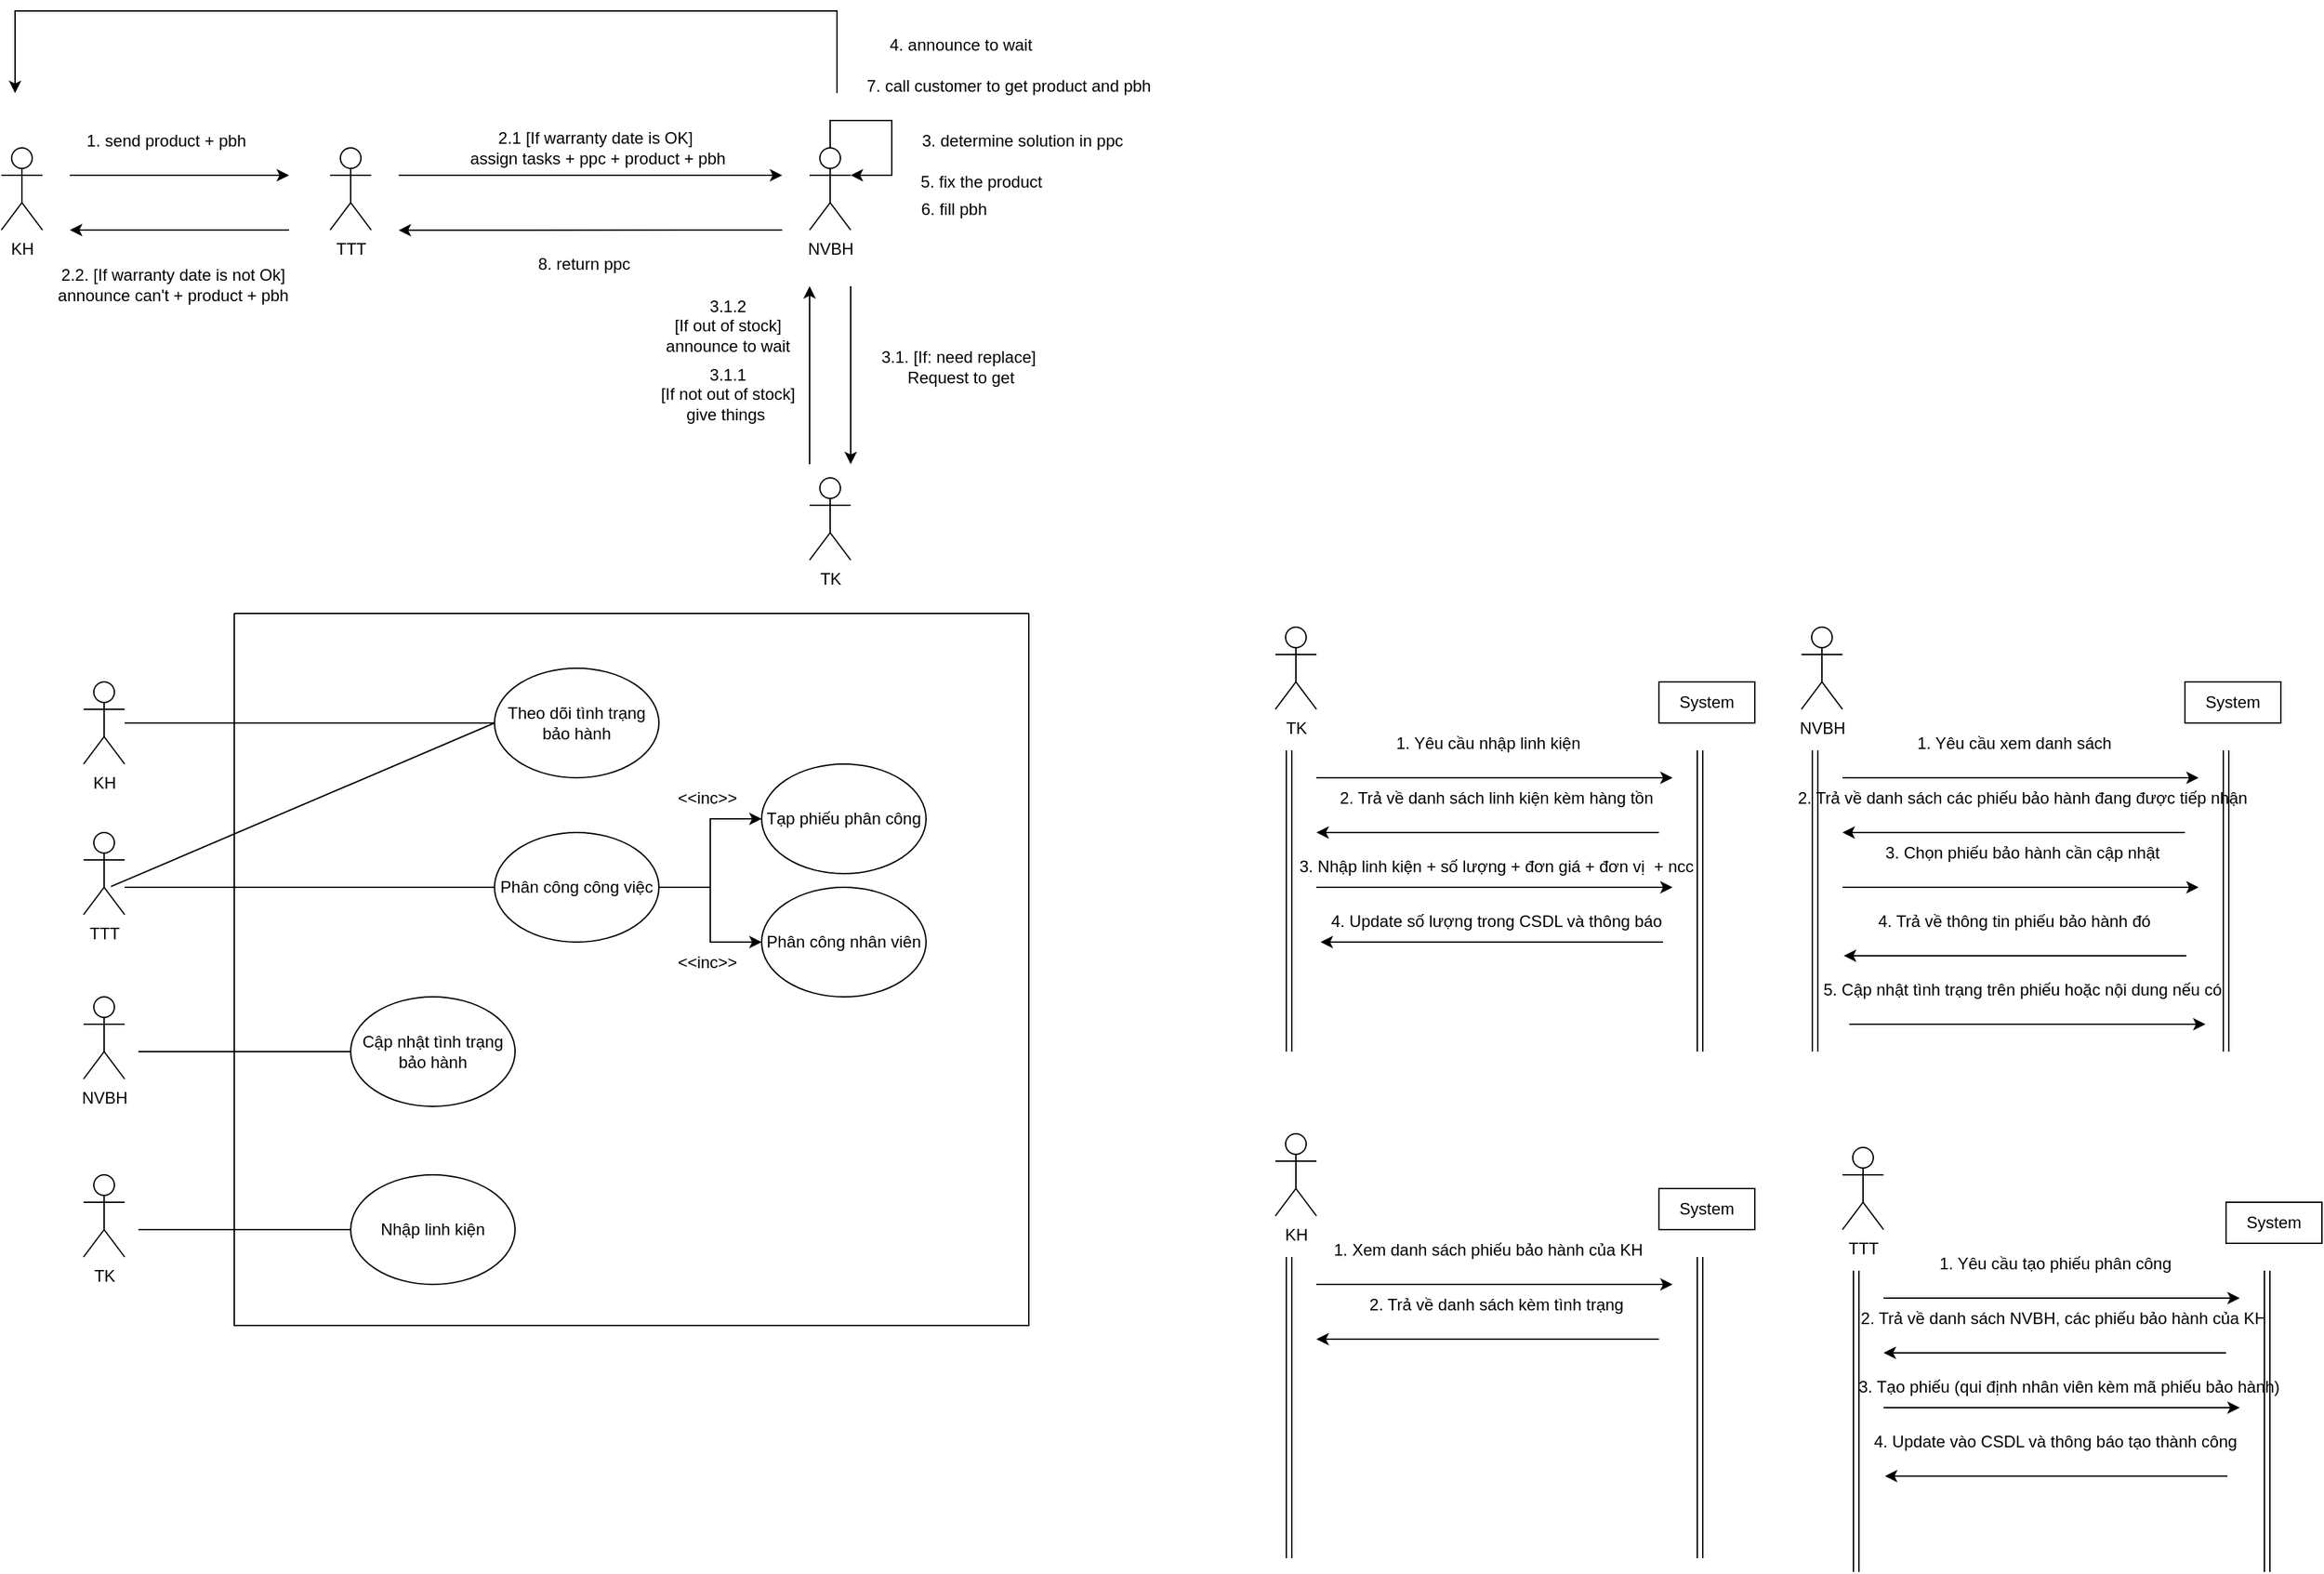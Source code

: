 <mxfile version="25.0.3">
  <diagram name="Page-1" id="VzTibBZk1MZIozRTywZL">
    <mxGraphModel dx="959" dy="386" grid="1" gridSize="10" guides="1" tooltips="1" connect="1" arrows="1" fold="1" page="1" pageScale="1" pageWidth="850" pageHeight="1100" math="0" shadow="0">
      <root>
        <mxCell id="0" />
        <mxCell id="1" parent="0" />
        <mxCell id="tJA-AaJSYgWESljAxQlo-1" value="KH" style="shape=umlActor;verticalLabelPosition=bottom;verticalAlign=top;html=1;outlineConnect=0;" vertex="1" parent="1">
          <mxGeometry x="110" y="140" width="30" height="60" as="geometry" />
        </mxCell>
        <mxCell id="tJA-AaJSYgWESljAxQlo-2" value="TTT" style="shape=umlActor;verticalLabelPosition=bottom;verticalAlign=top;html=1;outlineConnect=0;" vertex="1" parent="1">
          <mxGeometry x="350" y="140" width="30" height="60" as="geometry" />
        </mxCell>
        <mxCell id="tJA-AaJSYgWESljAxQlo-5" value="NVBH" style="shape=umlActor;verticalLabelPosition=bottom;verticalAlign=top;html=1;outlineConnect=0;" vertex="1" parent="1">
          <mxGeometry x="700" y="140" width="30" height="60" as="geometry" />
        </mxCell>
        <mxCell id="tJA-AaJSYgWESljAxQlo-8" value="TK" style="shape=umlActor;verticalLabelPosition=bottom;verticalAlign=top;html=1;outlineConnect=0;" vertex="1" parent="1">
          <mxGeometry x="700" y="381" width="30" height="60" as="geometry" />
        </mxCell>
        <mxCell id="tJA-AaJSYgWESljAxQlo-9" value="" style="endArrow=classic;html=1;rounded=0;" edge="1" parent="1">
          <mxGeometry width="50" height="50" relative="1" as="geometry">
            <mxPoint x="160" y="160" as="sourcePoint" />
            <mxPoint x="320" y="160" as="targetPoint" />
          </mxGeometry>
        </mxCell>
        <mxCell id="tJA-AaJSYgWESljAxQlo-10" value="" style="endArrow=classic;html=1;rounded=0;" edge="1" parent="1">
          <mxGeometry width="50" height="50" relative="1" as="geometry">
            <mxPoint x="400" y="160" as="sourcePoint" />
            <mxPoint x="680" y="160" as="targetPoint" />
          </mxGeometry>
        </mxCell>
        <mxCell id="tJA-AaJSYgWESljAxQlo-11" value="" style="endArrow=classic;html=1;rounded=0;" edge="1" parent="1">
          <mxGeometry width="50" height="50" relative="1" as="geometry">
            <mxPoint x="320" y="200" as="sourcePoint" />
            <mxPoint x="160" y="200" as="targetPoint" />
          </mxGeometry>
        </mxCell>
        <mxCell id="tJA-AaJSYgWESljAxQlo-12" value="" style="endArrow=classic;html=1;rounded=0;" edge="1" parent="1">
          <mxGeometry width="50" height="50" relative="1" as="geometry">
            <mxPoint x="680" y="200" as="sourcePoint" />
            <mxPoint x="400" y="200.17" as="targetPoint" />
          </mxGeometry>
        </mxCell>
        <mxCell id="tJA-AaJSYgWESljAxQlo-13" value="" style="endArrow=classic;html=1;rounded=0;" edge="1" parent="1">
          <mxGeometry width="50" height="50" relative="1" as="geometry">
            <mxPoint x="730" y="241" as="sourcePoint" />
            <mxPoint x="730" y="371" as="targetPoint" />
          </mxGeometry>
        </mxCell>
        <mxCell id="tJA-AaJSYgWESljAxQlo-14" value="" style="endArrow=classic;html=1;rounded=0;" edge="1" parent="1">
          <mxGeometry width="50" height="50" relative="1" as="geometry">
            <mxPoint x="700" y="371" as="sourcePoint" />
            <mxPoint x="700" y="241" as="targetPoint" />
          </mxGeometry>
        </mxCell>
        <mxCell id="tJA-AaJSYgWESljAxQlo-15" value="1. send product + pbh" style="text;html=1;align=center;verticalAlign=middle;resizable=0;points=[];autosize=1;strokeColor=none;fillColor=none;" vertex="1" parent="1">
          <mxGeometry x="160" y="120" width="140" height="30" as="geometry" />
        </mxCell>
        <mxCell id="tJA-AaJSYgWESljAxQlo-17" value="2.1 [If warranty date is OK]&amp;nbsp;&lt;div&gt;assign tasks + ppc + product + pbh&lt;/div&gt;" style="text;html=1;align=center;verticalAlign=middle;resizable=0;points=[];autosize=1;strokeColor=none;fillColor=none;" vertex="1" parent="1">
          <mxGeometry x="440" y="120" width="210" height="40" as="geometry" />
        </mxCell>
        <mxCell id="tJA-AaJSYgWESljAxQlo-18" value="2.2. [If warranty date is not Ok]&lt;div&gt;announce can&#39;t + product + pbh&lt;/div&gt;" style="text;html=1;align=center;verticalAlign=middle;resizable=0;points=[];autosize=1;strokeColor=none;fillColor=none;" vertex="1" parent="1">
          <mxGeometry x="140" y="220" width="190" height="40" as="geometry" />
        </mxCell>
        <mxCell id="tJA-AaJSYgWESljAxQlo-19" value="3. determine solution in ppc" style="text;html=1;align=center;verticalAlign=middle;resizable=0;points=[];autosize=1;strokeColor=none;fillColor=none;" vertex="1" parent="1">
          <mxGeometry x="770" y="120" width="170" height="30" as="geometry" />
        </mxCell>
        <mxCell id="tJA-AaJSYgWESljAxQlo-20" value="" style="endArrow=classic;html=1;rounded=0;entryX=1;entryY=0.333;entryDx=0;entryDy=0;entryPerimeter=0;exitX=0.5;exitY=0;exitDx=0;exitDy=0;exitPerimeter=0;" edge="1" parent="1" source="tJA-AaJSYgWESljAxQlo-5" target="tJA-AaJSYgWESljAxQlo-5">
          <mxGeometry width="50" height="50" relative="1" as="geometry">
            <mxPoint x="720" y="120" as="sourcePoint" />
            <mxPoint x="760" y="180" as="targetPoint" />
            <Array as="points">
              <mxPoint x="715" y="120" />
              <mxPoint x="760" y="120" />
              <mxPoint x="760" y="160" />
            </Array>
          </mxGeometry>
        </mxCell>
        <mxCell id="tJA-AaJSYgWESljAxQlo-21" value="&lt;div&gt;3.1. [If: need replace]&amp;nbsp;&lt;div&gt;Request to get&lt;/div&gt;&lt;/div&gt;" style="text;html=1;align=center;verticalAlign=middle;resizable=0;points=[];autosize=1;strokeColor=none;fillColor=none;" vertex="1" parent="1">
          <mxGeometry x="740" y="280" width="140" height="40" as="geometry" />
        </mxCell>
        <mxCell id="tJA-AaJSYgWESljAxQlo-23" value="&lt;div&gt;3.1.1&lt;/div&gt;&lt;div&gt;[If not out of stock]&lt;br&gt;&lt;div&gt;&lt;div&gt;give things&amp;nbsp;&lt;/div&gt;&lt;/div&gt;&lt;/div&gt;" style="text;html=1;align=center;verticalAlign=middle;resizable=0;points=[];autosize=1;strokeColor=none;fillColor=none;" vertex="1" parent="1">
          <mxGeometry x="580" y="290" width="120" height="60" as="geometry" />
        </mxCell>
        <mxCell id="tJA-AaJSYgWESljAxQlo-24" value="3.1.2&lt;br&gt;&lt;div&gt;[If out of stock]&lt;/div&gt;&lt;div&gt;announce to wait&lt;/div&gt;" style="text;html=1;align=center;verticalAlign=middle;resizable=0;points=[];autosize=1;strokeColor=none;fillColor=none;" vertex="1" parent="1">
          <mxGeometry x="585" y="240" width="110" height="60" as="geometry" />
        </mxCell>
        <mxCell id="tJA-AaJSYgWESljAxQlo-29" value="" style="endArrow=classic;html=1;rounded=0;" edge="1" parent="1">
          <mxGeometry width="50" height="50" relative="1" as="geometry">
            <mxPoint x="720" y="100" as="sourcePoint" />
            <mxPoint x="120" y="100" as="targetPoint" />
            <Array as="points">
              <mxPoint x="720" y="40" />
              <mxPoint x="420" y="40" />
              <mxPoint x="120" y="40" />
            </Array>
          </mxGeometry>
        </mxCell>
        <mxCell id="tJA-AaJSYgWESljAxQlo-30" value="4. announce to wait" style="text;html=1;align=center;verticalAlign=middle;resizable=0;points=[];autosize=1;strokeColor=none;fillColor=none;" vertex="1" parent="1">
          <mxGeometry x="745" y="50" width="130" height="30" as="geometry" />
        </mxCell>
        <mxCell id="tJA-AaJSYgWESljAxQlo-31" value="5. fix the product" style="text;html=1;align=center;verticalAlign=middle;resizable=0;points=[];autosize=1;strokeColor=none;fillColor=none;" vertex="1" parent="1">
          <mxGeometry x="770" y="150" width="110" height="30" as="geometry" />
        </mxCell>
        <mxCell id="tJA-AaJSYgWESljAxQlo-32" value="6. fill pbh" style="text;html=1;align=center;verticalAlign=middle;resizable=0;points=[];autosize=1;strokeColor=none;fillColor=none;" vertex="1" parent="1">
          <mxGeometry x="770" y="170" width="70" height="30" as="geometry" />
        </mxCell>
        <mxCell id="tJA-AaJSYgWESljAxQlo-33" value="7. call customer to get product and pbh" style="text;html=1;align=center;verticalAlign=middle;resizable=0;points=[];autosize=1;strokeColor=none;fillColor=none;" vertex="1" parent="1">
          <mxGeometry x="730" y="80" width="230" height="30" as="geometry" />
        </mxCell>
        <mxCell id="tJA-AaJSYgWESljAxQlo-34" value="8. return ppc" style="text;html=1;align=center;verticalAlign=middle;resizable=0;points=[];autosize=1;strokeColor=none;fillColor=none;" vertex="1" parent="1">
          <mxGeometry x="490" y="210" width="90" height="30" as="geometry" />
        </mxCell>
        <mxCell id="tJA-AaJSYgWESljAxQlo-38" value="KH" style="shape=umlActor;verticalLabelPosition=bottom;verticalAlign=top;html=1;outlineConnect=0;" vertex="1" parent="1">
          <mxGeometry x="170" y="530" width="30" height="60" as="geometry" />
        </mxCell>
        <mxCell id="tJA-AaJSYgWESljAxQlo-39" value="TTT" style="shape=umlActor;verticalLabelPosition=bottom;verticalAlign=top;html=1;outlineConnect=0;" vertex="1" parent="1">
          <mxGeometry x="170" y="640" width="30" height="60" as="geometry" />
        </mxCell>
        <mxCell id="tJA-AaJSYgWESljAxQlo-41" value="NVBH" style="shape=umlActor;verticalLabelPosition=bottom;verticalAlign=top;html=1;outlineConnect=0;" vertex="1" parent="1">
          <mxGeometry x="170" y="760" width="30" height="60" as="geometry" />
        </mxCell>
        <mxCell id="tJA-AaJSYgWESljAxQlo-42" value="TK" style="shape=umlActor;verticalLabelPosition=bottom;verticalAlign=top;html=1;outlineConnect=0;" vertex="1" parent="1">
          <mxGeometry x="170" y="890" width="30" height="60" as="geometry" />
        </mxCell>
        <mxCell id="tJA-AaJSYgWESljAxQlo-49" value="" style="swimlane;startSize=0;" vertex="1" parent="1">
          <mxGeometry x="280" y="480" width="580" height="520" as="geometry" />
        </mxCell>
        <mxCell id="tJA-AaJSYgWESljAxQlo-50" value="Theo dõi tình trạng bảo hành" style="ellipse;whiteSpace=wrap;html=1;" vertex="1" parent="tJA-AaJSYgWESljAxQlo-49">
          <mxGeometry x="190" y="40" width="120" height="80" as="geometry" />
        </mxCell>
        <mxCell id="tJA-AaJSYgWESljAxQlo-56" style="edgeStyle=orthogonalEdgeStyle;rounded=0;orthogonalLoop=1;jettySize=auto;html=1;entryX=0;entryY=0.5;entryDx=0;entryDy=0;" edge="1" parent="tJA-AaJSYgWESljAxQlo-49" source="tJA-AaJSYgWESljAxQlo-51" target="tJA-AaJSYgWESljAxQlo-52">
          <mxGeometry relative="1" as="geometry" />
        </mxCell>
        <mxCell id="tJA-AaJSYgWESljAxQlo-57" style="edgeStyle=orthogonalEdgeStyle;rounded=0;orthogonalLoop=1;jettySize=auto;html=1;entryX=0;entryY=0.5;entryDx=0;entryDy=0;" edge="1" parent="tJA-AaJSYgWESljAxQlo-49" source="tJA-AaJSYgWESljAxQlo-51" target="tJA-AaJSYgWESljAxQlo-53">
          <mxGeometry relative="1" as="geometry" />
        </mxCell>
        <mxCell id="tJA-AaJSYgWESljAxQlo-51" value="Phân công công việc" style="ellipse;whiteSpace=wrap;html=1;" vertex="1" parent="tJA-AaJSYgWESljAxQlo-49">
          <mxGeometry x="190" y="160" width="120" height="80" as="geometry" />
        </mxCell>
        <mxCell id="tJA-AaJSYgWESljAxQlo-52" value="Tạp phiếu phân công" style="ellipse;whiteSpace=wrap;html=1;" vertex="1" parent="tJA-AaJSYgWESljAxQlo-49">
          <mxGeometry x="385" y="110" width="120" height="80" as="geometry" />
        </mxCell>
        <mxCell id="tJA-AaJSYgWESljAxQlo-53" value="Phân công nhân viên" style="ellipse;whiteSpace=wrap;html=1;" vertex="1" parent="tJA-AaJSYgWESljAxQlo-49">
          <mxGeometry x="385" y="200" width="120" height="80" as="geometry" />
        </mxCell>
        <mxCell id="tJA-AaJSYgWESljAxQlo-54" value="Cập nhật tình trạng bảo hành" style="ellipse;whiteSpace=wrap;html=1;" vertex="1" parent="tJA-AaJSYgWESljAxQlo-49">
          <mxGeometry x="85" y="280" width="120" height="80" as="geometry" />
        </mxCell>
        <mxCell id="tJA-AaJSYgWESljAxQlo-55" value="Nhập linh kiện" style="ellipse;whiteSpace=wrap;html=1;" vertex="1" parent="tJA-AaJSYgWESljAxQlo-49">
          <mxGeometry x="85" y="410" width="120" height="80" as="geometry" />
        </mxCell>
        <mxCell id="tJA-AaJSYgWESljAxQlo-60" value="&amp;lt;&amp;lt;inc&amp;gt;&amp;gt;" style="text;html=1;align=center;verticalAlign=middle;resizable=0;points=[];autosize=1;strokeColor=none;fillColor=none;" vertex="1" parent="tJA-AaJSYgWESljAxQlo-49">
          <mxGeometry x="310" y="120" width="70" height="30" as="geometry" />
        </mxCell>
        <mxCell id="tJA-AaJSYgWESljAxQlo-61" value="&amp;lt;&amp;lt;inc&amp;gt;&amp;gt;" style="text;html=1;align=center;verticalAlign=middle;resizable=0;points=[];autosize=1;strokeColor=none;fillColor=none;" vertex="1" parent="tJA-AaJSYgWESljAxQlo-49">
          <mxGeometry x="310" y="240" width="70" height="30" as="geometry" />
        </mxCell>
        <mxCell id="tJA-AaJSYgWESljAxQlo-64" value="" style="endArrow=none;html=1;rounded=0;entryX=0;entryY=0.5;entryDx=0;entryDy=0;" edge="1" parent="tJA-AaJSYgWESljAxQlo-49" target="tJA-AaJSYgWESljAxQlo-50">
          <mxGeometry width="50" height="50" relative="1" as="geometry">
            <mxPoint x="-90" y="199.47" as="sourcePoint" />
            <mxPoint x="180" y="199.47" as="targetPoint" />
          </mxGeometry>
        </mxCell>
        <mxCell id="tJA-AaJSYgWESljAxQlo-63" value="" style="endArrow=none;html=1;rounded=0;entryX=0;entryY=0.5;entryDx=0;entryDy=0;" edge="1" parent="1" source="tJA-AaJSYgWESljAxQlo-38" target="tJA-AaJSYgWESljAxQlo-50">
          <mxGeometry width="50" height="50" relative="1" as="geometry">
            <mxPoint x="640" y="750" as="sourcePoint" />
            <mxPoint x="690" y="700" as="targetPoint" />
          </mxGeometry>
        </mxCell>
        <mxCell id="tJA-AaJSYgWESljAxQlo-65" value="" style="endArrow=none;html=1;rounded=0;entryX=0;entryY=0.5;entryDx=0;entryDy=0;" edge="1" parent="1" target="tJA-AaJSYgWESljAxQlo-51">
          <mxGeometry width="50" height="50" relative="1" as="geometry">
            <mxPoint x="200" y="680" as="sourcePoint" />
            <mxPoint x="480" y="570" as="targetPoint" />
          </mxGeometry>
        </mxCell>
        <mxCell id="tJA-AaJSYgWESljAxQlo-66" value="" style="endArrow=none;html=1;rounded=0;entryX=0;entryY=0.5;entryDx=0;entryDy=0;" edge="1" parent="1" target="tJA-AaJSYgWESljAxQlo-54">
          <mxGeometry width="50" height="50" relative="1" as="geometry">
            <mxPoint x="210" y="800" as="sourcePoint" />
            <mxPoint x="480" y="690" as="targetPoint" />
          </mxGeometry>
        </mxCell>
        <mxCell id="tJA-AaJSYgWESljAxQlo-67" value="" style="endArrow=none;html=1;rounded=0;entryX=0;entryY=0.5;entryDx=0;entryDy=0;" edge="1" parent="1" target="tJA-AaJSYgWESljAxQlo-55">
          <mxGeometry width="50" height="50" relative="1" as="geometry">
            <mxPoint x="210" y="930" as="sourcePoint" />
            <mxPoint x="375" y="810" as="targetPoint" />
          </mxGeometry>
        </mxCell>
        <mxCell id="tJA-AaJSYgWESljAxQlo-68" value="TK" style="shape=umlActor;verticalLabelPosition=bottom;verticalAlign=top;html=1;outlineConnect=0;" vertex="1" parent="1">
          <mxGeometry x="1040" y="490" width="30" height="60" as="geometry" />
        </mxCell>
        <mxCell id="tJA-AaJSYgWESljAxQlo-69" value="" style="shape=link;html=1;rounded=0;" edge="1" parent="1">
          <mxGeometry width="100" relative="1" as="geometry">
            <mxPoint x="1050" y="800" as="sourcePoint" />
            <mxPoint x="1050" y="580" as="targetPoint" />
          </mxGeometry>
        </mxCell>
        <mxCell id="tJA-AaJSYgWESljAxQlo-70" value="" style="shape=link;html=1;rounded=0;" edge="1" parent="1">
          <mxGeometry width="100" relative="1" as="geometry">
            <mxPoint x="1350" y="800" as="sourcePoint" />
            <mxPoint x="1350" y="580" as="targetPoint" />
          </mxGeometry>
        </mxCell>
        <mxCell id="tJA-AaJSYgWESljAxQlo-71" value="System" style="rounded=0;whiteSpace=wrap;html=1;" vertex="1" parent="1">
          <mxGeometry x="1320" y="530" width="70" height="30" as="geometry" />
        </mxCell>
        <mxCell id="tJA-AaJSYgWESljAxQlo-72" value="" style="endArrow=classic;html=1;rounded=0;" edge="1" parent="1">
          <mxGeometry width="50" height="50" relative="1" as="geometry">
            <mxPoint x="1070" y="600" as="sourcePoint" />
            <mxPoint x="1330" y="600" as="targetPoint" />
          </mxGeometry>
        </mxCell>
        <mxCell id="tJA-AaJSYgWESljAxQlo-73" value="1. Yêu cầu nhập linh kiện" style="text;html=1;align=center;verticalAlign=middle;resizable=0;points=[];autosize=1;strokeColor=none;fillColor=none;" vertex="1" parent="1">
          <mxGeometry x="1115" y="560" width="160" height="30" as="geometry" />
        </mxCell>
        <mxCell id="tJA-AaJSYgWESljAxQlo-74" value="" style="endArrow=classic;html=1;rounded=0;" edge="1" parent="1">
          <mxGeometry width="50" height="50" relative="1" as="geometry">
            <mxPoint x="1320" y="640" as="sourcePoint" />
            <mxPoint x="1070" y="640" as="targetPoint" />
          </mxGeometry>
        </mxCell>
        <mxCell id="tJA-AaJSYgWESljAxQlo-75" value="2. Trả về danh sách linh kiện kèm hàng tồn" style="text;html=1;align=center;verticalAlign=middle;resizable=0;points=[];autosize=1;strokeColor=none;fillColor=none;" vertex="1" parent="1">
          <mxGeometry x="1076" y="600" width="250" height="30" as="geometry" />
        </mxCell>
        <mxCell id="tJA-AaJSYgWESljAxQlo-76" value="" style="endArrow=classic;html=1;rounded=0;" edge="1" parent="1">
          <mxGeometry width="50" height="50" relative="1" as="geometry">
            <mxPoint x="1070" y="680" as="sourcePoint" />
            <mxPoint x="1330" y="680" as="targetPoint" />
          </mxGeometry>
        </mxCell>
        <mxCell id="tJA-AaJSYgWESljAxQlo-77" value="3. Nhập linh kiện + số lượng + đơn giá + đơn vị&amp;nbsp; + ncc" style="text;html=1;align=center;verticalAlign=middle;resizable=0;points=[];autosize=1;strokeColor=none;fillColor=none;" vertex="1" parent="1">
          <mxGeometry x="1046" y="650" width="310" height="30" as="geometry" />
        </mxCell>
        <mxCell id="tJA-AaJSYgWESljAxQlo-82" value="" style="endArrow=classic;html=1;rounded=0;" edge="1" parent="1">
          <mxGeometry width="50" height="50" relative="1" as="geometry">
            <mxPoint x="1323" y="720" as="sourcePoint" />
            <mxPoint x="1073" y="720" as="targetPoint" />
          </mxGeometry>
        </mxCell>
        <mxCell id="tJA-AaJSYgWESljAxQlo-83" value="4. Update số lượng trong CSDL và thông báo" style="text;html=1;align=center;verticalAlign=middle;resizable=0;points=[];autosize=1;strokeColor=none;fillColor=none;" vertex="1" parent="1">
          <mxGeometry x="1066" y="690" width="270" height="30" as="geometry" />
        </mxCell>
        <mxCell id="tJA-AaJSYgWESljAxQlo-84" value="NVBH" style="shape=umlActor;verticalLabelPosition=bottom;verticalAlign=top;html=1;outlineConnect=0;" vertex="1" parent="1">
          <mxGeometry x="1424" y="490" width="30" height="60" as="geometry" />
        </mxCell>
        <mxCell id="tJA-AaJSYgWESljAxQlo-85" value="" style="shape=link;html=1;rounded=0;" edge="1" parent="1">
          <mxGeometry width="100" relative="1" as="geometry">
            <mxPoint x="1434" y="800" as="sourcePoint" />
            <mxPoint x="1434" y="580" as="targetPoint" />
          </mxGeometry>
        </mxCell>
        <mxCell id="tJA-AaJSYgWESljAxQlo-86" value="" style="shape=link;html=1;rounded=0;" edge="1" parent="1">
          <mxGeometry width="100" relative="1" as="geometry">
            <mxPoint x="1734" y="800" as="sourcePoint" />
            <mxPoint x="1734" y="580" as="targetPoint" />
          </mxGeometry>
        </mxCell>
        <mxCell id="tJA-AaJSYgWESljAxQlo-87" value="System" style="rounded=0;whiteSpace=wrap;html=1;" vertex="1" parent="1">
          <mxGeometry x="1704" y="530" width="70" height="30" as="geometry" />
        </mxCell>
        <mxCell id="tJA-AaJSYgWESljAxQlo-88" value="" style="endArrow=classic;html=1;rounded=0;" edge="1" parent="1">
          <mxGeometry width="50" height="50" relative="1" as="geometry">
            <mxPoint x="1454" y="600" as="sourcePoint" />
            <mxPoint x="1714" y="600" as="targetPoint" />
          </mxGeometry>
        </mxCell>
        <mxCell id="tJA-AaJSYgWESljAxQlo-89" value="1. Yêu cầu xem danh sách" style="text;html=1;align=center;verticalAlign=middle;resizable=0;points=[];autosize=1;strokeColor=none;fillColor=none;" vertex="1" parent="1">
          <mxGeometry x="1494" y="560" width="170" height="30" as="geometry" />
        </mxCell>
        <mxCell id="tJA-AaJSYgWESljAxQlo-90" value="" style="endArrow=classic;html=1;rounded=0;" edge="1" parent="1">
          <mxGeometry width="50" height="50" relative="1" as="geometry">
            <mxPoint x="1704" y="640" as="sourcePoint" />
            <mxPoint x="1454" y="640" as="targetPoint" />
          </mxGeometry>
        </mxCell>
        <mxCell id="tJA-AaJSYgWESljAxQlo-91" value="2. Trả về danh sách các phiếu bảo hành đang được tiếp nhận" style="text;html=1;align=center;verticalAlign=middle;resizable=0;points=[];autosize=1;strokeColor=none;fillColor=none;" vertex="1" parent="1">
          <mxGeometry x="1410" y="600" width="350" height="30" as="geometry" />
        </mxCell>
        <mxCell id="tJA-AaJSYgWESljAxQlo-92" value="" style="endArrow=classic;html=1;rounded=0;" edge="1" parent="1">
          <mxGeometry width="50" height="50" relative="1" as="geometry">
            <mxPoint x="1454" y="680" as="sourcePoint" />
            <mxPoint x="1714" y="680" as="targetPoint" />
          </mxGeometry>
        </mxCell>
        <mxCell id="tJA-AaJSYgWESljAxQlo-93" value="3. Chọn phiếu bảo hành cần cập nhật" style="text;html=1;align=center;verticalAlign=middle;resizable=0;points=[];autosize=1;strokeColor=none;fillColor=none;" vertex="1" parent="1">
          <mxGeometry x="1475" y="640" width="220" height="30" as="geometry" />
        </mxCell>
        <mxCell id="tJA-AaJSYgWESljAxQlo-94" value="" style="endArrow=classic;html=1;rounded=0;" edge="1" parent="1">
          <mxGeometry width="50" height="50" relative="1" as="geometry">
            <mxPoint x="1705" y="730" as="sourcePoint" />
            <mxPoint x="1455" y="730" as="targetPoint" />
          </mxGeometry>
        </mxCell>
        <mxCell id="tJA-AaJSYgWESljAxQlo-95" value="4. Trả về thông tin phiếu bảo hành đó" style="text;html=1;align=center;verticalAlign=middle;resizable=0;points=[];autosize=1;strokeColor=none;fillColor=none;" vertex="1" parent="1">
          <mxGeometry x="1469" y="690" width="220" height="30" as="geometry" />
        </mxCell>
        <mxCell id="tJA-AaJSYgWESljAxQlo-102" value="" style="endArrow=classic;html=1;rounded=0;" edge="1" parent="1">
          <mxGeometry width="50" height="50" relative="1" as="geometry">
            <mxPoint x="1459" y="780" as="sourcePoint" />
            <mxPoint x="1719" y="780" as="targetPoint" />
          </mxGeometry>
        </mxCell>
        <mxCell id="tJA-AaJSYgWESljAxQlo-103" value="5. Cập nhật tình trạng trên phiếu hoặc nội dung nếu có" style="text;html=1;align=center;verticalAlign=middle;resizable=0;points=[];autosize=1;strokeColor=none;fillColor=none;" vertex="1" parent="1">
          <mxGeometry x="1430" y="740" width="310" height="30" as="geometry" />
        </mxCell>
        <mxCell id="tJA-AaJSYgWESljAxQlo-130" value="KH" style="shape=umlActor;verticalLabelPosition=bottom;verticalAlign=top;html=1;outlineConnect=0;" vertex="1" parent="1">
          <mxGeometry x="1040" y="860" width="30" height="60" as="geometry" />
        </mxCell>
        <mxCell id="tJA-AaJSYgWESljAxQlo-131" value="" style="shape=link;html=1;rounded=0;" edge="1" parent="1">
          <mxGeometry width="100" relative="1" as="geometry">
            <mxPoint x="1050" y="1170" as="sourcePoint" />
            <mxPoint x="1050" y="950" as="targetPoint" />
          </mxGeometry>
        </mxCell>
        <mxCell id="tJA-AaJSYgWESljAxQlo-132" value="" style="shape=link;html=1;rounded=0;" edge="1" parent="1">
          <mxGeometry width="100" relative="1" as="geometry">
            <mxPoint x="1350" y="1170" as="sourcePoint" />
            <mxPoint x="1350" y="950" as="targetPoint" />
          </mxGeometry>
        </mxCell>
        <mxCell id="tJA-AaJSYgWESljAxQlo-133" value="System" style="rounded=0;whiteSpace=wrap;html=1;" vertex="1" parent="1">
          <mxGeometry x="1320" y="900" width="70" height="30" as="geometry" />
        </mxCell>
        <mxCell id="tJA-AaJSYgWESljAxQlo-134" value="" style="endArrow=classic;html=1;rounded=0;" edge="1" parent="1">
          <mxGeometry width="50" height="50" relative="1" as="geometry">
            <mxPoint x="1070" y="970" as="sourcePoint" />
            <mxPoint x="1330" y="970" as="targetPoint" />
          </mxGeometry>
        </mxCell>
        <mxCell id="tJA-AaJSYgWESljAxQlo-135" value="1. Xem danh sách phiếu bảo hành của KH" style="text;html=1;align=center;verticalAlign=middle;resizable=0;points=[];autosize=1;strokeColor=none;fillColor=none;" vertex="1" parent="1">
          <mxGeometry x="1070" y="930" width="250" height="30" as="geometry" />
        </mxCell>
        <mxCell id="tJA-AaJSYgWESljAxQlo-136" value="" style="endArrow=classic;html=1;rounded=0;" edge="1" parent="1">
          <mxGeometry width="50" height="50" relative="1" as="geometry">
            <mxPoint x="1320" y="1010" as="sourcePoint" />
            <mxPoint x="1070" y="1010" as="targetPoint" />
          </mxGeometry>
        </mxCell>
        <mxCell id="tJA-AaJSYgWESljAxQlo-137" value="2. Trả về danh sách kèm tình trạng" style="text;html=1;align=center;verticalAlign=middle;resizable=0;points=[];autosize=1;strokeColor=none;fillColor=none;" vertex="1" parent="1">
          <mxGeometry x="1096" y="970" width="210" height="30" as="geometry" />
        </mxCell>
        <mxCell id="tJA-AaJSYgWESljAxQlo-150" value="TTT" style="shape=umlActor;verticalLabelPosition=bottom;verticalAlign=top;html=1;outlineConnect=0;" vertex="1" parent="1">
          <mxGeometry x="1454" y="870" width="30" height="60" as="geometry" />
        </mxCell>
        <mxCell id="tJA-AaJSYgWESljAxQlo-151" value="" style="shape=link;html=1;rounded=0;" edge="1" parent="1">
          <mxGeometry width="100" relative="1" as="geometry">
            <mxPoint x="1464" y="1180" as="sourcePoint" />
            <mxPoint x="1464" y="960" as="targetPoint" />
          </mxGeometry>
        </mxCell>
        <mxCell id="tJA-AaJSYgWESljAxQlo-152" value="" style="shape=link;html=1;rounded=0;" edge="1" parent="1">
          <mxGeometry width="100" relative="1" as="geometry">
            <mxPoint x="1764" y="1180" as="sourcePoint" />
            <mxPoint x="1764" y="960" as="targetPoint" />
          </mxGeometry>
        </mxCell>
        <mxCell id="tJA-AaJSYgWESljAxQlo-153" value="System" style="rounded=0;whiteSpace=wrap;html=1;" vertex="1" parent="1">
          <mxGeometry x="1734" y="910" width="70" height="30" as="geometry" />
        </mxCell>
        <mxCell id="tJA-AaJSYgWESljAxQlo-154" value="" style="endArrow=classic;html=1;rounded=0;" edge="1" parent="1">
          <mxGeometry width="50" height="50" relative="1" as="geometry">
            <mxPoint x="1484" y="980" as="sourcePoint" />
            <mxPoint x="1744" y="980" as="targetPoint" />
          </mxGeometry>
        </mxCell>
        <mxCell id="tJA-AaJSYgWESljAxQlo-155" value="1. Yêu cầu tạo phiếu phân công" style="text;html=1;align=center;verticalAlign=middle;resizable=0;points=[];autosize=1;strokeColor=none;fillColor=none;" vertex="1" parent="1">
          <mxGeometry x="1514" y="940" width="190" height="30" as="geometry" />
        </mxCell>
        <mxCell id="tJA-AaJSYgWESljAxQlo-156" value="" style="endArrow=classic;html=1;rounded=0;" edge="1" parent="1">
          <mxGeometry width="50" height="50" relative="1" as="geometry">
            <mxPoint x="1734" y="1020" as="sourcePoint" />
            <mxPoint x="1484" y="1020" as="targetPoint" />
          </mxGeometry>
        </mxCell>
        <mxCell id="tJA-AaJSYgWESljAxQlo-157" value="2. Trả về danh sách NVBH, các phiếu bảo hành của KH" style="text;html=1;align=center;verticalAlign=middle;resizable=0;points=[];autosize=1;strokeColor=none;fillColor=none;" vertex="1" parent="1">
          <mxGeometry x="1455" y="980" width="320" height="30" as="geometry" />
        </mxCell>
        <mxCell id="tJA-AaJSYgWESljAxQlo-158" value="" style="endArrow=classic;html=1;rounded=0;" edge="1" parent="1">
          <mxGeometry width="50" height="50" relative="1" as="geometry">
            <mxPoint x="1484" y="1060" as="sourcePoint" />
            <mxPoint x="1744" y="1060" as="targetPoint" />
          </mxGeometry>
        </mxCell>
        <mxCell id="tJA-AaJSYgWESljAxQlo-159" value="3. Tạo phiếu (qui định nhân viên kèm mã phiếu bảo hành)" style="text;html=1;align=center;verticalAlign=middle;resizable=0;points=[];autosize=1;strokeColor=none;fillColor=none;" vertex="1" parent="1">
          <mxGeometry x="1454" y="1030" width="330" height="30" as="geometry" />
        </mxCell>
        <mxCell id="tJA-AaJSYgWESljAxQlo-160" value="" style="endArrow=classic;html=1;rounded=0;" edge="1" parent="1">
          <mxGeometry width="50" height="50" relative="1" as="geometry">
            <mxPoint x="1735" y="1110" as="sourcePoint" />
            <mxPoint x="1485" y="1110" as="targetPoint" />
          </mxGeometry>
        </mxCell>
        <mxCell id="tJA-AaJSYgWESljAxQlo-161" value="4. Update vào CSDL và thông báo tạo thành công" style="text;html=1;align=center;verticalAlign=middle;resizable=0;points=[];autosize=1;strokeColor=none;fillColor=none;" vertex="1" parent="1">
          <mxGeometry x="1464" y="1070" width="290" height="30" as="geometry" />
        </mxCell>
      </root>
    </mxGraphModel>
  </diagram>
</mxfile>
